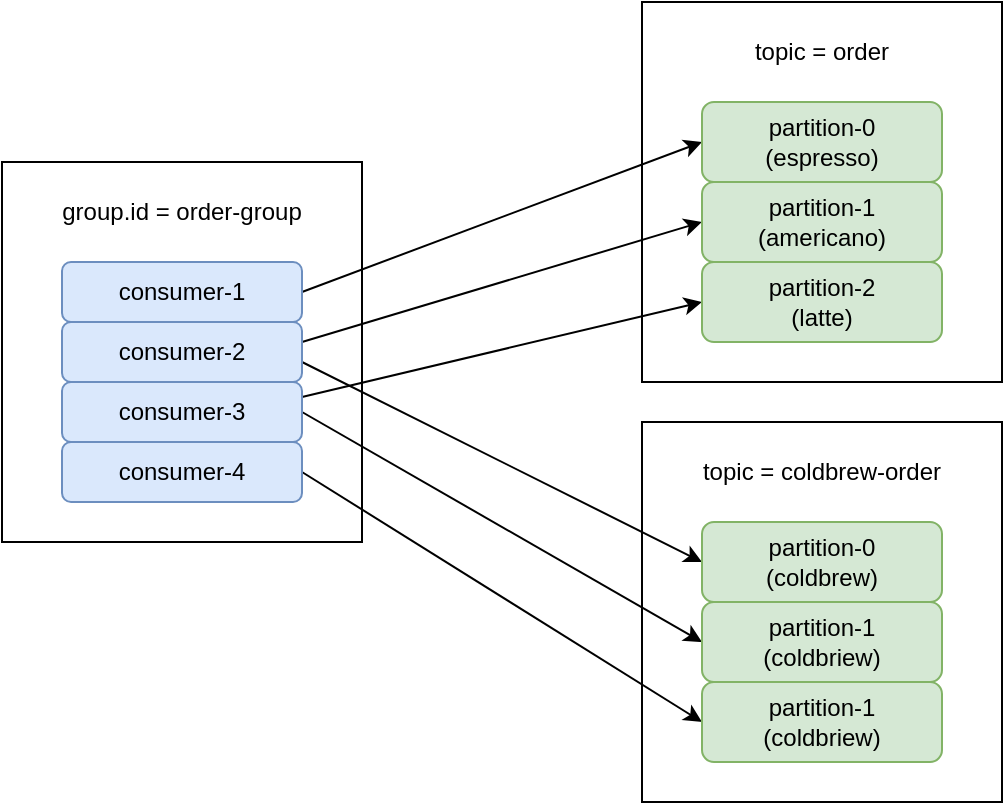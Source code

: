 <mxfile version="26.0.6">
  <diagram name="페이지-1" id="TpMk4SV4jNbYeq_rbaHF">
    <mxGraphModel dx="524" dy="995" grid="1" gridSize="10" guides="1" tooltips="1" connect="1" arrows="1" fold="1" page="1" pageScale="1" pageWidth="1169" pageHeight="827" math="0" shadow="0">
      <root>
        <mxCell id="0" />
        <mxCell id="1" parent="0" />
        <mxCell id="Ak-W6qp5ohLVwJs3sLuC-1" value="" style="rounded=0;whiteSpace=wrap;html=1;" parent="1" vertex="1">
          <mxGeometry x="400" y="290" width="180" height="190" as="geometry" />
        </mxCell>
        <mxCell id="Nu1wtj4-nATQzFPG6_Lj-16" value="" style="rounded=0;whiteSpace=wrap;html=1;" parent="1" vertex="1">
          <mxGeometry x="400" y="80" width="180" height="190" as="geometry" />
        </mxCell>
        <mxCell id="Nu1wtj4-nATQzFPG6_Lj-1" value="" style="rounded=0;whiteSpace=wrap;html=1;" parent="1" vertex="1">
          <mxGeometry x="80" y="160" width="180" height="190" as="geometry" />
        </mxCell>
        <mxCell id="SJt1g9deCjwBGVB8re3M-4" style="rounded=0;orthogonalLoop=1;jettySize=auto;html=1;entryX=0;entryY=0.5;entryDx=0;entryDy=0;exitX=1;exitY=0.5;exitDx=0;exitDy=0;" parent="1" source="Nu1wtj4-nATQzFPG6_Lj-2" target="Nu1wtj4-nATQzFPG6_Lj-8" edge="1">
          <mxGeometry relative="1" as="geometry" />
        </mxCell>
        <mxCell id="Nu1wtj4-nATQzFPG6_Lj-2" value="consumer-1" style="rounded=1;whiteSpace=wrap;html=1;fillColor=#dae8fc;strokeColor=#6c8ebf;" parent="1" vertex="1">
          <mxGeometry x="110" y="210" width="120" height="30" as="geometry" />
        </mxCell>
        <mxCell id="SJt1g9deCjwBGVB8re3M-5" style="rounded=0;orthogonalLoop=1;jettySize=auto;html=1;entryX=0;entryY=0.5;entryDx=0;entryDy=0;exitX=1;exitY=0.333;exitDx=0;exitDy=0;exitPerimeter=0;" parent="1" source="Nu1wtj4-nATQzFPG6_Lj-3" target="SJt1g9deCjwBGVB8re3M-1" edge="1">
          <mxGeometry relative="1" as="geometry" />
        </mxCell>
        <mxCell id="RJ1Bsf1zQsPlqczBz7Nh-2" style="rounded=0;orthogonalLoop=1;jettySize=auto;html=1;entryX=0;entryY=0.5;entryDx=0;entryDy=0;" edge="1" parent="1" target="Ak-W6qp5ohLVwJs3sLuC-2">
          <mxGeometry relative="1" as="geometry">
            <mxPoint x="230" y="260" as="sourcePoint" />
          </mxGeometry>
        </mxCell>
        <mxCell id="Nu1wtj4-nATQzFPG6_Lj-3" value="consumer-2" style="rounded=1;whiteSpace=wrap;html=1;fillColor=#dae8fc;strokeColor=#6c8ebf;" parent="1" vertex="1">
          <mxGeometry x="110" y="240" width="120" height="30" as="geometry" />
        </mxCell>
        <mxCell id="SJt1g9deCjwBGVB8re3M-6" style="rounded=0;orthogonalLoop=1;jettySize=auto;html=1;entryX=0;entryY=0.5;entryDx=0;entryDy=0;exitX=1;exitY=0.25;exitDx=0;exitDy=0;" parent="1" source="Nu1wtj4-nATQzFPG6_Lj-4" target="SJt1g9deCjwBGVB8re3M-2" edge="1">
          <mxGeometry relative="1" as="geometry" />
        </mxCell>
        <mxCell id="Ak-W6qp5ohLVwJs3sLuC-10" style="rounded=0;orthogonalLoop=1;jettySize=auto;html=1;entryX=0;entryY=0.5;entryDx=0;entryDy=0;exitX=1;exitY=0.5;exitDx=0;exitDy=0;" parent="1" source="Nu1wtj4-nATQzFPG6_Lj-4" target="Ak-W6qp5ohLVwJs3sLuC-4" edge="1">
          <mxGeometry relative="1" as="geometry" />
        </mxCell>
        <mxCell id="Nu1wtj4-nATQzFPG6_Lj-4" value="consumer-3" style="rounded=1;whiteSpace=wrap;html=1;fillColor=#dae8fc;strokeColor=#6c8ebf;" parent="1" vertex="1">
          <mxGeometry x="110" y="270" width="120" height="30" as="geometry" />
        </mxCell>
        <mxCell id="Ak-W6qp5ohLVwJs3sLuC-9" style="rounded=0;orthogonalLoop=1;jettySize=auto;html=1;entryX=0;entryY=0.5;entryDx=0;entryDy=0;exitX=1;exitY=0.5;exitDx=0;exitDy=0;" parent="1" source="Nu1wtj4-nATQzFPG6_Lj-5" target="RJ1Bsf1zQsPlqczBz7Nh-1" edge="1">
          <mxGeometry relative="1" as="geometry" />
        </mxCell>
        <mxCell id="Nu1wtj4-nATQzFPG6_Lj-5" value="consumer-4" style="rounded=1;whiteSpace=wrap;html=1;fillColor=#dae8fc;strokeColor=#6c8ebf;" parent="1" vertex="1">
          <mxGeometry x="110" y="300" width="120" height="30" as="geometry" />
        </mxCell>
        <mxCell id="Nu1wtj4-nATQzFPG6_Lj-6" value="group.id = order-group" style="text;html=1;align=center;verticalAlign=middle;whiteSpace=wrap;rounded=0;" parent="1" vertex="1">
          <mxGeometry x="80" y="170" width="180" height="30" as="geometry" />
        </mxCell>
        <mxCell id="Nu1wtj4-nATQzFPG6_Lj-8" value="partition-0&lt;div&gt;(espresso)&lt;/div&gt;" style="rounded=1;whiteSpace=wrap;html=1;fillColor=#d5e8d4;strokeColor=#82b366;" parent="1" vertex="1">
          <mxGeometry x="430" y="130" width="120" height="40" as="geometry" />
        </mxCell>
        <mxCell id="Nu1wtj4-nATQzFPG6_Lj-17" value="topic = order" style="text;html=1;align=center;verticalAlign=middle;whiteSpace=wrap;rounded=0;" parent="1" vertex="1">
          <mxGeometry x="420" y="90" width="140" height="30" as="geometry" />
        </mxCell>
        <mxCell id="SJt1g9deCjwBGVB8re3M-1" value="partition-1&lt;div&gt;(americano)&lt;/div&gt;" style="rounded=1;whiteSpace=wrap;html=1;fillColor=#d5e8d4;strokeColor=#82b366;" parent="1" vertex="1">
          <mxGeometry x="430" y="170" width="120" height="40" as="geometry" />
        </mxCell>
        <mxCell id="SJt1g9deCjwBGVB8re3M-2" value="partition-2&lt;div&gt;(latte)&lt;/div&gt;" style="rounded=1;whiteSpace=wrap;html=1;fillColor=#d5e8d4;strokeColor=#82b366;" parent="1" vertex="1">
          <mxGeometry x="430" y="210" width="120" height="40" as="geometry" />
        </mxCell>
        <mxCell id="Ak-W6qp5ohLVwJs3sLuC-2" value="partition-0&lt;div&gt;(coldbrew)&lt;/div&gt;" style="rounded=1;whiteSpace=wrap;html=1;fillColor=#d5e8d4;strokeColor=#82b366;" parent="1" vertex="1">
          <mxGeometry x="430" y="340" width="120" height="40" as="geometry" />
        </mxCell>
        <mxCell id="Ak-W6qp5ohLVwJs3sLuC-3" value="topic = coldbrew-order" style="text;html=1;align=center;verticalAlign=middle;whiteSpace=wrap;rounded=0;" parent="1" vertex="1">
          <mxGeometry x="420" y="300" width="140" height="30" as="geometry" />
        </mxCell>
        <mxCell id="Ak-W6qp5ohLVwJs3sLuC-4" value="partition-1&lt;div&gt;(coldbriew)&lt;/div&gt;" style="rounded=1;whiteSpace=wrap;html=1;fillColor=#d5e8d4;strokeColor=#82b366;" parent="1" vertex="1">
          <mxGeometry x="430" y="380" width="120" height="40" as="geometry" />
        </mxCell>
        <mxCell id="RJ1Bsf1zQsPlqczBz7Nh-1" value="partition-1&lt;div&gt;(coldbriew)&lt;/div&gt;" style="rounded=1;whiteSpace=wrap;html=1;fillColor=#d5e8d4;strokeColor=#82b366;" vertex="1" parent="1">
          <mxGeometry x="430" y="420" width="120" height="40" as="geometry" />
        </mxCell>
      </root>
    </mxGraphModel>
  </diagram>
</mxfile>
